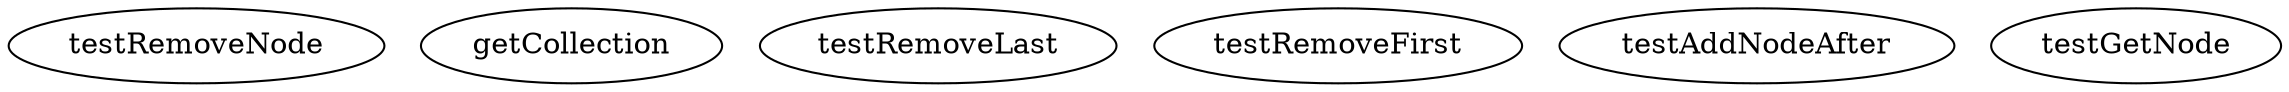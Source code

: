 digraph G {
testRemoveNode;
getCollection;
testRemoveLast;
testRemoveFirst;
testAddNodeAfter;
testGetNode;
}